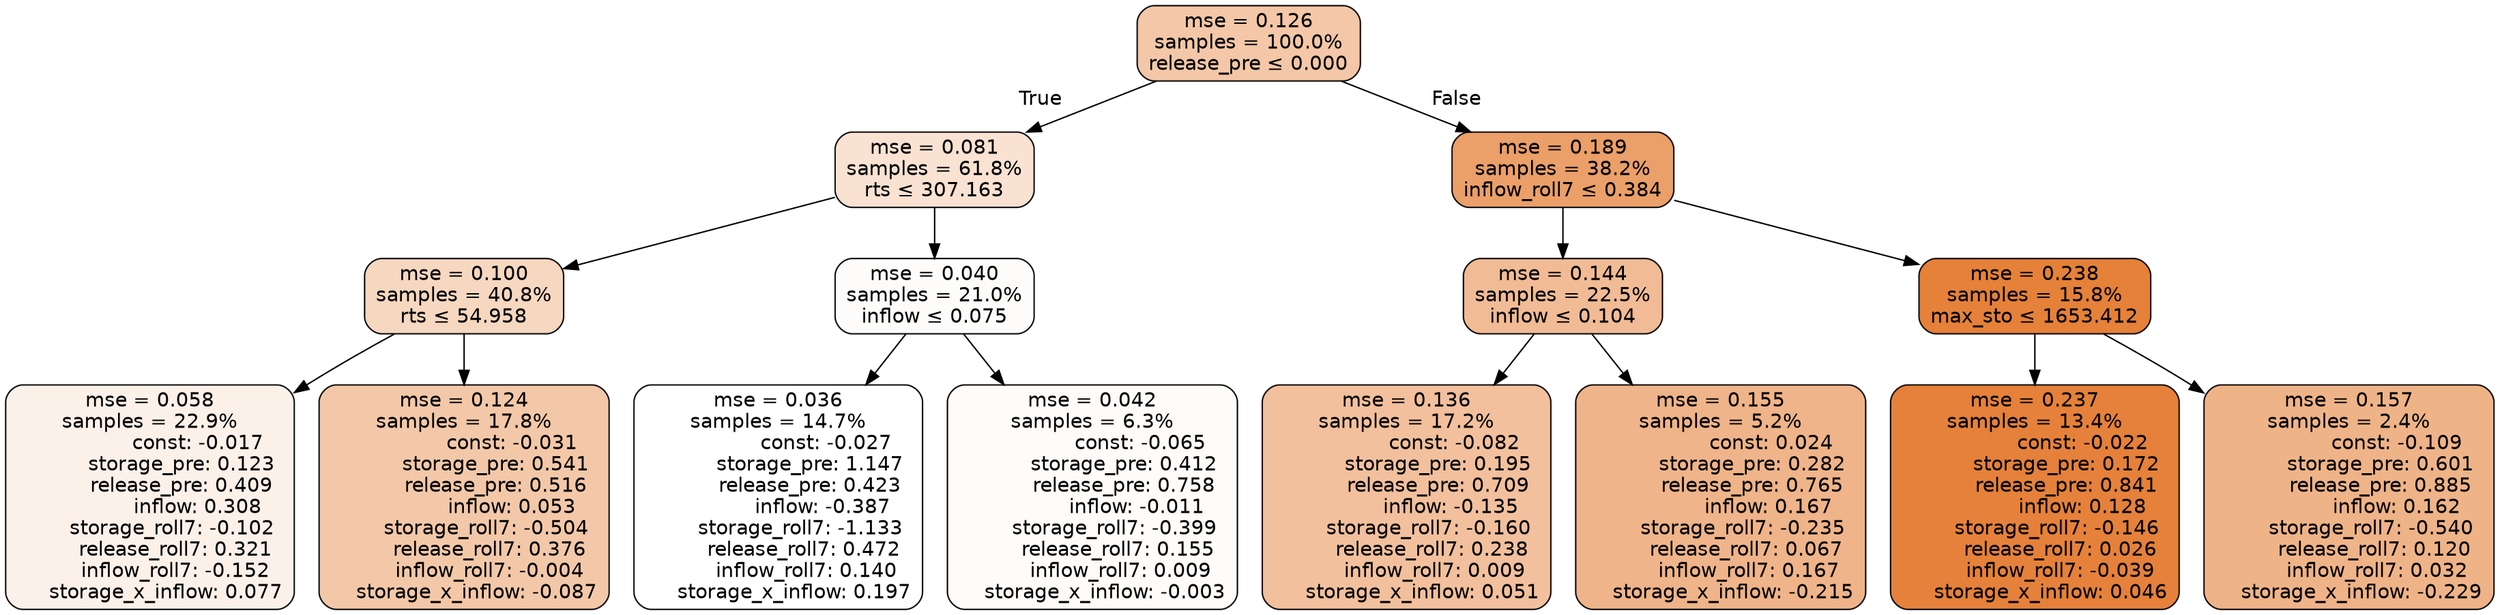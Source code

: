 digraph tree {
bgcolor="transparent"
node [shape=rectangle, style="filled, rounded", color="black", fontname=helvetica] ;
edge [fontname=helvetica] ;
	"0" [label="mse = 0.126
samples = 100.0%
release_pre &le; 0.000", fillcolor="#f3c7a7"]
	"1" [label="mse = 0.081
samples = 61.8%
rts &le; 307.163", fillcolor="#f9e2d2"]
	"2" [label="mse = 0.100
samples = 40.8%
rts &le; 54.958", fillcolor="#f6d7c0"]
	"3" [label="mse = 0.058
samples = 22.9%
               const: -0.017
          storage_pre: 0.123
          release_pre: 0.409
               inflow: 0.308
       storage_roll7: -0.102
        release_roll7: 0.321
        inflow_roll7: -0.152
     storage_x_inflow: 0.077", fillcolor="#fcf1e9"]
	"4" [label="mse = 0.124
samples = 17.8%
               const: -0.031
          storage_pre: 0.541
          release_pre: 0.516
               inflow: 0.053
       storage_roll7: -0.504
        release_roll7: 0.376
        inflow_roll7: -0.004
    storage_x_inflow: -0.087", fillcolor="#f3c8a8"]
	"5" [label="mse = 0.040
samples = 21.0%
inflow &le; 0.075", fillcolor="#fefcfa"]
	"6" [label="mse = 0.036
samples = 14.7%
               const: -0.027
          storage_pre: 1.147
          release_pre: 0.423
              inflow: -0.387
       storage_roll7: -1.133
        release_roll7: 0.472
         inflow_roll7: 0.140
     storage_x_inflow: 0.197", fillcolor="#ffffff"]
	"7" [label="mse = 0.042
samples = 6.3%
               const: -0.065
          storage_pre: 0.412
          release_pre: 0.758
              inflow: -0.011
       storage_roll7: -0.399
        release_roll7: 0.155
         inflow_roll7: 0.009
    storage_x_inflow: -0.003", fillcolor="#fefbf9"]
	"8" [label="mse = 0.189
samples = 38.2%
inflow_roll7 &le; 0.384", fillcolor="#eb9f69"]
	"9" [label="mse = 0.144
samples = 22.5%
inflow &le; 0.104", fillcolor="#f1bb95"]
	"10" [label="mse = 0.136
samples = 17.2%
               const: -0.082
          storage_pre: 0.195
          release_pre: 0.709
              inflow: -0.135
       storage_roll7: -0.160
        release_roll7: 0.238
         inflow_roll7: 0.009
     storage_x_inflow: 0.051", fillcolor="#f2c09d"]
	"11" [label="mse = 0.155
samples = 5.2%
                const: 0.024
          storage_pre: 0.282
          release_pre: 0.765
               inflow: 0.167
       storage_roll7: -0.235
        release_roll7: 0.067
         inflow_roll7: 0.167
    storage_x_inflow: -0.215", fillcolor="#efb489"]
	"12" [label="mse = 0.238
samples = 15.8%
max_sto &le; 1653.412", fillcolor="#e58139"]
	"13" [label="mse = 0.237
samples = 13.4%
               const: -0.022
          storage_pre: 0.172
          release_pre: 0.841
               inflow: 0.128
       storage_roll7: -0.146
        release_roll7: 0.026
        inflow_roll7: -0.039
     storage_x_inflow: 0.046", fillcolor="#e5813a"]
	"14" [label="mse = 0.157
samples = 2.4%
               const: -0.109
          storage_pre: 0.601
          release_pre: 0.885
               inflow: 0.162
       storage_roll7: -0.540
        release_roll7: 0.120
         inflow_roll7: 0.032
    storage_x_inflow: -0.229", fillcolor="#efb388"]

	"0" -> "1" [labeldistance=2.5, labelangle=45, headlabel="True"]
	"1" -> "2"
	"2" -> "3"
	"2" -> "4"
	"1" -> "5"
	"5" -> "6"
	"5" -> "7"
	"0" -> "8" [labeldistance=2.5, labelangle=-45, headlabel="False"]
	"8" -> "9"
	"9" -> "10"
	"9" -> "11"
	"8" -> "12"
	"12" -> "13"
	"12" -> "14"
}